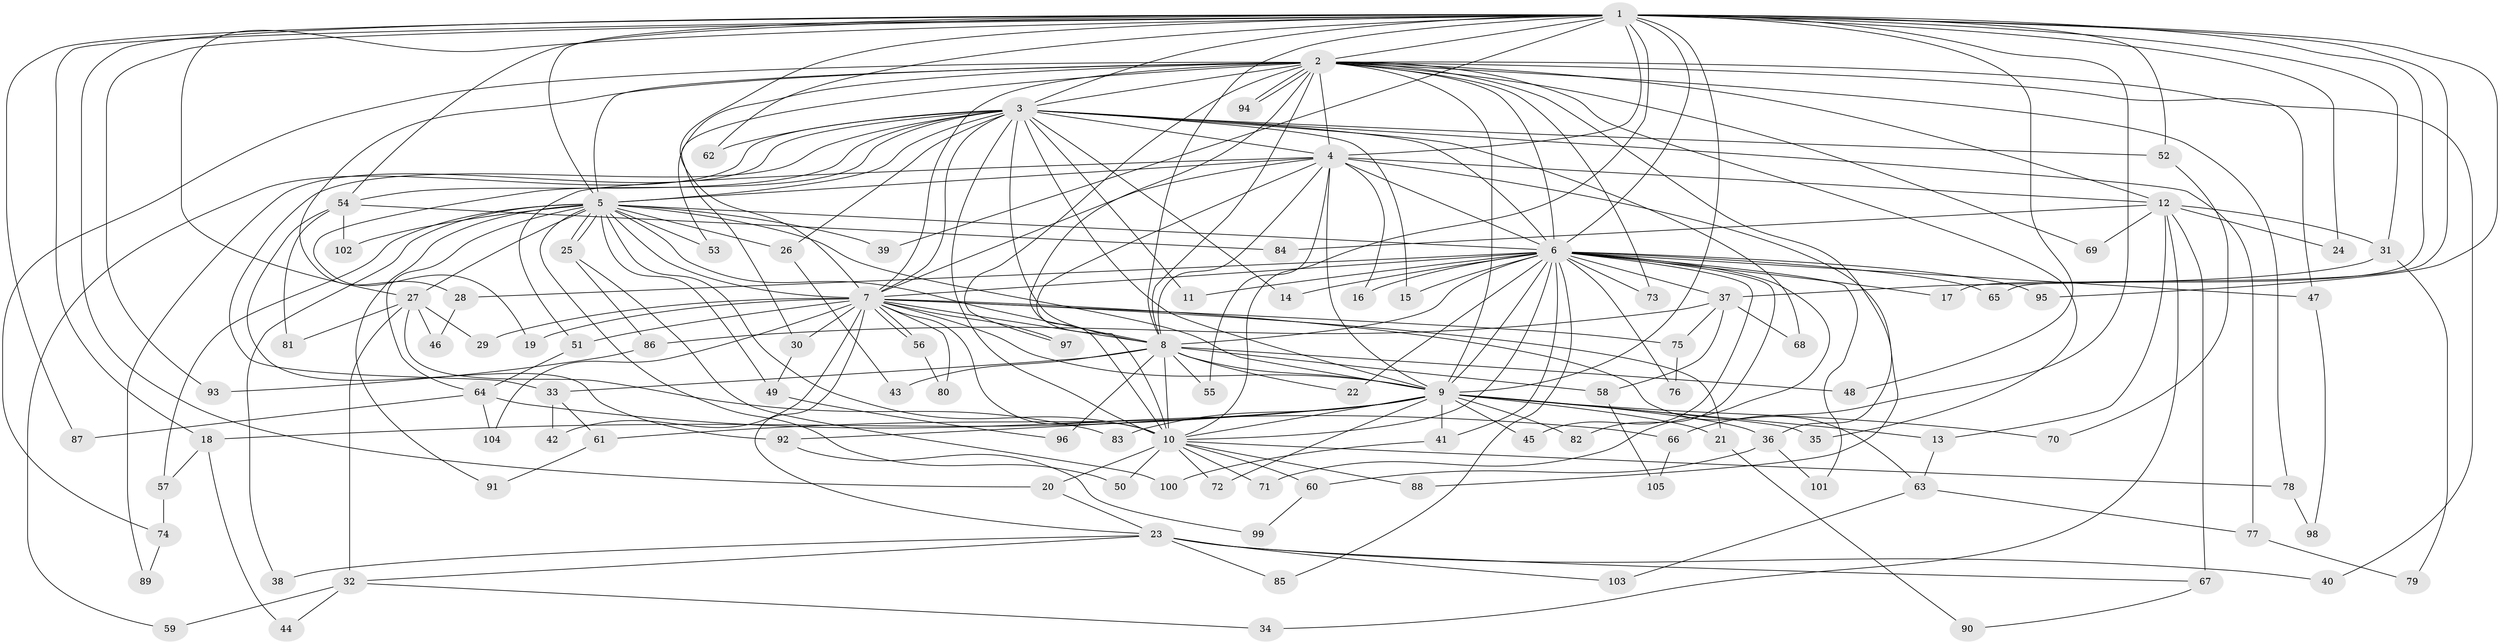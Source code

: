 // Generated by graph-tools (version 1.1) at 2025/01/03/09/25 03:01:34]
// undirected, 105 vertices, 235 edges
graph export_dot {
graph [start="1"]
  node [color=gray90,style=filled];
  1;
  2;
  3;
  4;
  5;
  6;
  7;
  8;
  9;
  10;
  11;
  12;
  13;
  14;
  15;
  16;
  17;
  18;
  19;
  20;
  21;
  22;
  23;
  24;
  25;
  26;
  27;
  28;
  29;
  30;
  31;
  32;
  33;
  34;
  35;
  36;
  37;
  38;
  39;
  40;
  41;
  42;
  43;
  44;
  45;
  46;
  47;
  48;
  49;
  50;
  51;
  52;
  53;
  54;
  55;
  56;
  57;
  58;
  59;
  60;
  61;
  62;
  63;
  64;
  65;
  66;
  67;
  68;
  69;
  70;
  71;
  72;
  73;
  74;
  75;
  76;
  77;
  78;
  79;
  80;
  81;
  82;
  83;
  84;
  85;
  86;
  87;
  88;
  89;
  90;
  91;
  92;
  93;
  94;
  95;
  96;
  97;
  98;
  99;
  100;
  101;
  102;
  103;
  104;
  105;
  1 -- 2;
  1 -- 3;
  1 -- 4;
  1 -- 5;
  1 -- 6;
  1 -- 7;
  1 -- 8;
  1 -- 9;
  1 -- 10;
  1 -- 17;
  1 -- 18;
  1 -- 20;
  1 -- 24;
  1 -- 27;
  1 -- 31;
  1 -- 39;
  1 -- 48;
  1 -- 52;
  1 -- 54;
  1 -- 62;
  1 -- 65;
  1 -- 66;
  1 -- 87;
  1 -- 93;
  1 -- 95;
  2 -- 3;
  2 -- 4;
  2 -- 5;
  2 -- 6;
  2 -- 7;
  2 -- 8;
  2 -- 9;
  2 -- 10;
  2 -- 12;
  2 -- 28;
  2 -- 30;
  2 -- 35;
  2 -- 36;
  2 -- 40;
  2 -- 47;
  2 -- 53;
  2 -- 69;
  2 -- 73;
  2 -- 74;
  2 -- 78;
  2 -- 94;
  2 -- 94;
  2 -- 97;
  3 -- 4;
  3 -- 5;
  3 -- 6;
  3 -- 7;
  3 -- 8;
  3 -- 9;
  3 -- 10;
  3 -- 11;
  3 -- 14;
  3 -- 15;
  3 -- 19;
  3 -- 26;
  3 -- 33;
  3 -- 52;
  3 -- 54;
  3 -- 59;
  3 -- 62;
  3 -- 68;
  3 -- 77;
  3 -- 89;
  4 -- 5;
  4 -- 6;
  4 -- 7;
  4 -- 8;
  4 -- 9;
  4 -- 10;
  4 -- 12;
  4 -- 16;
  4 -- 51;
  4 -- 55;
  4 -- 88;
  5 -- 6;
  5 -- 7;
  5 -- 8;
  5 -- 9;
  5 -- 10;
  5 -- 25;
  5 -- 25;
  5 -- 26;
  5 -- 27;
  5 -- 38;
  5 -- 39;
  5 -- 49;
  5 -- 50;
  5 -- 53;
  5 -- 57;
  5 -- 64;
  5 -- 91;
  5 -- 102;
  6 -- 7;
  6 -- 8;
  6 -- 9;
  6 -- 10;
  6 -- 11;
  6 -- 14;
  6 -- 15;
  6 -- 16;
  6 -- 17;
  6 -- 22;
  6 -- 28;
  6 -- 37;
  6 -- 41;
  6 -- 45;
  6 -- 47;
  6 -- 65;
  6 -- 71;
  6 -- 73;
  6 -- 76;
  6 -- 82;
  6 -- 85;
  6 -- 95;
  6 -- 101;
  7 -- 8;
  7 -- 9;
  7 -- 10;
  7 -- 19;
  7 -- 21;
  7 -- 23;
  7 -- 29;
  7 -- 30;
  7 -- 42;
  7 -- 51;
  7 -- 56;
  7 -- 56;
  7 -- 63;
  7 -- 75;
  7 -- 80;
  7 -- 97;
  7 -- 104;
  8 -- 9;
  8 -- 10;
  8 -- 22;
  8 -- 33;
  8 -- 43;
  8 -- 48;
  8 -- 55;
  8 -- 58;
  8 -- 96;
  9 -- 10;
  9 -- 13;
  9 -- 18;
  9 -- 21;
  9 -- 35;
  9 -- 36;
  9 -- 41;
  9 -- 45;
  9 -- 61;
  9 -- 70;
  9 -- 72;
  9 -- 82;
  9 -- 83;
  9 -- 92;
  10 -- 20;
  10 -- 50;
  10 -- 60;
  10 -- 71;
  10 -- 72;
  10 -- 78;
  10 -- 88;
  12 -- 13;
  12 -- 24;
  12 -- 31;
  12 -- 34;
  12 -- 67;
  12 -- 69;
  12 -- 84;
  13 -- 63;
  18 -- 44;
  18 -- 57;
  20 -- 23;
  21 -- 90;
  23 -- 32;
  23 -- 38;
  23 -- 40;
  23 -- 67;
  23 -- 85;
  23 -- 103;
  25 -- 86;
  25 -- 100;
  26 -- 43;
  27 -- 29;
  27 -- 32;
  27 -- 46;
  27 -- 81;
  27 -- 83;
  28 -- 46;
  30 -- 49;
  31 -- 37;
  31 -- 79;
  32 -- 34;
  32 -- 44;
  32 -- 59;
  33 -- 42;
  33 -- 61;
  36 -- 60;
  36 -- 101;
  37 -- 58;
  37 -- 68;
  37 -- 75;
  37 -- 86;
  41 -- 100;
  47 -- 98;
  49 -- 96;
  51 -- 64;
  52 -- 70;
  54 -- 81;
  54 -- 84;
  54 -- 92;
  54 -- 102;
  56 -- 80;
  57 -- 74;
  58 -- 105;
  60 -- 99;
  61 -- 91;
  63 -- 77;
  63 -- 103;
  64 -- 66;
  64 -- 87;
  64 -- 104;
  66 -- 105;
  67 -- 90;
  74 -- 89;
  75 -- 76;
  77 -- 79;
  78 -- 98;
  86 -- 93;
  92 -- 99;
}
